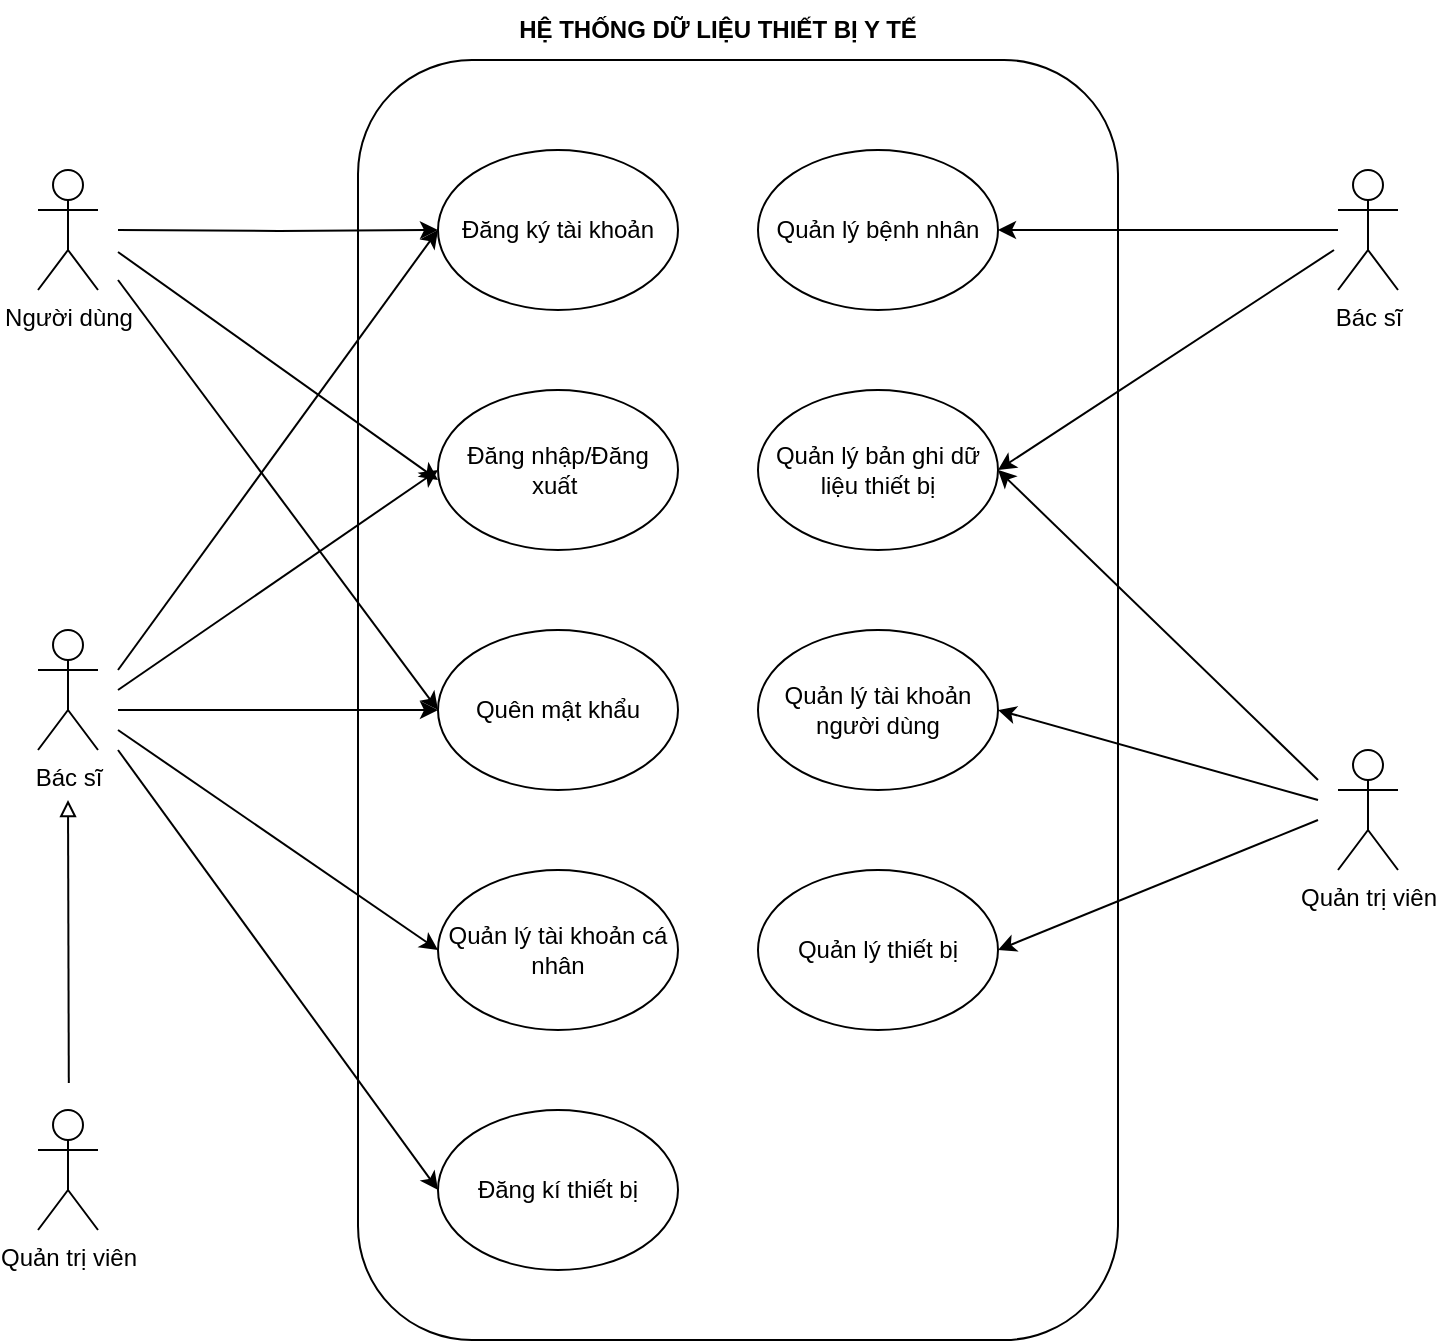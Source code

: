 <mxfile version="24.4.4" type="device" pages="10">
  <diagram id="FlVOlP4IXGk3XCiim1dw" name="Use case tổng quát">
    <mxGraphModel dx="1437" dy="799" grid="1" gridSize="10" guides="1" tooltips="1" connect="1" arrows="1" fold="1" page="1" pageScale="1" pageWidth="827" pageHeight="1169" math="0" shadow="0">
      <root>
        <mxCell id="0" />
        <mxCell id="1" parent="0" />
        <UserObject label="Bác sĩ" tooltip="" id="EJVY9F_tY-ajqMgu500z-1">
          <mxCell style="shape=umlActor;html=1;verticalLabelPosition=bottom;verticalAlign=top;align=center;" parent="1" vertex="1">
            <mxGeometry x="80" y="535" width="30" height="60" as="geometry" />
          </mxCell>
        </UserObject>
        <mxCell id="EJVY9F_tY-ajqMgu500z-2" value="Đăng ký tài khoản" style="ellipse;whiteSpace=wrap;html=1;" parent="1" vertex="1">
          <mxGeometry x="280" y="295" width="120" height="80" as="geometry" />
        </mxCell>
        <mxCell id="EJVY9F_tY-ajqMgu500z-3" value="Đăng nhập/Đăng xuất&amp;nbsp;" style="ellipse;whiteSpace=wrap;html=1;" parent="1" vertex="1">
          <mxGeometry x="280" y="415" width="120" height="80" as="geometry" />
        </mxCell>
        <mxCell id="EJVY9F_tY-ajqMgu500z-4" value="Quên mật khẩu" style="ellipse;whiteSpace=wrap;html=1;" parent="1" vertex="1">
          <mxGeometry x="280" y="535" width="120" height="80" as="geometry" />
        </mxCell>
        <mxCell id="EJVY9F_tY-ajqMgu500z-6" value="" style="edgeStyle=none;orthogonalLoop=1;jettySize=auto;html=1;rounded=0;entryX=0;entryY=0.5;entryDx=0;entryDy=0;" parent="1" target="EJVY9F_tY-ajqMgu500z-2" edge="1">
          <mxGeometry width="100" relative="1" as="geometry">
            <mxPoint x="120" y="555" as="sourcePoint" />
            <mxPoint x="280" y="340" as="targetPoint" />
            <Array as="points" />
          </mxGeometry>
        </mxCell>
        <mxCell id="EJVY9F_tY-ajqMgu500z-7" value="" style="edgeStyle=none;orthogonalLoop=1;jettySize=auto;html=1;rounded=0;entryX=0;entryY=0.5;entryDx=0;entryDy=0;" parent="1" target="EJVY9F_tY-ajqMgu500z-3" edge="1">
          <mxGeometry width="100" relative="1" as="geometry">
            <mxPoint x="120" y="565" as="sourcePoint" />
            <mxPoint x="310" y="455" as="targetPoint" />
            <Array as="points" />
          </mxGeometry>
        </mxCell>
        <mxCell id="EJVY9F_tY-ajqMgu500z-8" value="" style="edgeStyle=none;orthogonalLoop=1;jettySize=auto;html=1;rounded=0;entryX=0;entryY=0.5;entryDx=0;entryDy=0;" parent="1" target="EJVY9F_tY-ajqMgu500z-4" edge="1">
          <mxGeometry width="100" relative="1" as="geometry">
            <mxPoint x="120" y="575" as="sourcePoint" />
            <mxPoint x="250" y="600" as="targetPoint" />
            <Array as="points" />
          </mxGeometry>
        </mxCell>
        <mxCell id="EJVY9F_tY-ajqMgu500z-9" value="&lt;b&gt;HỆ THỐNG DỮ LIỆU THIẾT BỊ Y TẾ&lt;/b&gt;" style="text;html=1;strokeColor=none;fillColor=none;align=center;verticalAlign=middle;whiteSpace=wrap;rounded=0;" parent="1" vertex="1">
          <mxGeometry x="290" y="220" width="260" height="30" as="geometry" />
        </mxCell>
        <mxCell id="EJVY9F_tY-ajqMgu500z-10" value="Quản trị viên" style="shape=umlActor;html=1;verticalLabelPosition=bottom;verticalAlign=top;align=center;" parent="1" vertex="1">
          <mxGeometry x="80" y="775" width="30" height="60" as="geometry" />
        </mxCell>
        <mxCell id="EJVY9F_tY-ajqMgu500z-11" value="Quản lý thiết bị" style="ellipse;whiteSpace=wrap;html=1;" parent="1" vertex="1">
          <mxGeometry x="440" y="655" width="120" height="80" as="geometry" />
        </mxCell>
        <mxCell id="EJVY9F_tY-ajqMgu500z-14" value="Quản lý bệnh nhân" style="ellipse;whiteSpace=wrap;html=1;" parent="1" vertex="1">
          <mxGeometry x="440" y="295" width="120" height="80" as="geometry" />
        </mxCell>
        <mxCell id="EJVY9F_tY-ajqMgu500z-19" value="" style="edgeStyle=none;orthogonalLoop=1;jettySize=auto;html=1;rounded=0;endArrow=block;endFill=0;" parent="1" edge="1">
          <mxGeometry width="100" relative="1" as="geometry">
            <mxPoint x="95.4" y="761.5" as="sourcePoint" />
            <mxPoint x="95" y="620" as="targetPoint" />
            <Array as="points" />
          </mxGeometry>
        </mxCell>
        <mxCell id="EJVY9F_tY-ajqMgu500z-20" value="Quản lý tài khoản cá nhân" style="ellipse;whiteSpace=wrap;html=1;" parent="1" vertex="1">
          <mxGeometry x="280" y="655" width="120" height="80" as="geometry" />
        </mxCell>
        <mxCell id="EJVY9F_tY-ajqMgu500z-21" value="" style="edgeStyle=none;orthogonalLoop=1;jettySize=auto;html=1;rounded=0;entryX=0;entryY=0.5;entryDx=0;entryDy=0;" parent="1" target="EJVY9F_tY-ajqMgu500z-20" edge="1">
          <mxGeometry width="100" relative="1" as="geometry">
            <mxPoint x="120" y="585" as="sourcePoint" />
            <mxPoint x="310" y="695" as="targetPoint" />
            <Array as="points" />
          </mxGeometry>
        </mxCell>
        <mxCell id="EJVY9F_tY-ajqMgu500z-22" value="Đăng kí thiết bị" style="ellipse;whiteSpace=wrap;html=1;" parent="1" vertex="1">
          <mxGeometry x="280" y="775" width="120" height="80" as="geometry" />
        </mxCell>
        <mxCell id="EJVY9F_tY-ajqMgu500z-23" value="" style="edgeStyle=none;orthogonalLoop=1;jettySize=auto;html=1;rounded=0;entryX=0;entryY=0.5;entryDx=0;entryDy=0;" parent="1" target="EJVY9F_tY-ajqMgu500z-22" edge="1">
          <mxGeometry width="100" relative="1" as="geometry">
            <mxPoint x="120" y="595" as="sourcePoint" />
            <mxPoint x="310" y="815" as="targetPoint" />
            <Array as="points" />
          </mxGeometry>
        </mxCell>
        <mxCell id="EJVY9F_tY-ajqMgu500z-24" value="Quản lý tài khoản người dùng" style="ellipse;whiteSpace=wrap;html=1;" parent="1" vertex="1">
          <mxGeometry x="440" y="535" width="120" height="80" as="geometry" />
        </mxCell>
        <mxCell id="EJVY9F_tY-ajqMgu500z-36" style="edgeStyle=orthogonalEdgeStyle;rounded=0;orthogonalLoop=1;jettySize=auto;html=1;entryX=1;entryY=0.5;entryDx=0;entryDy=0;" parent="1" source="EJVY9F_tY-ajqMgu500z-30" target="EJVY9F_tY-ajqMgu500z-14" edge="1">
          <mxGeometry relative="1" as="geometry" />
        </mxCell>
        <UserObject label="Bác sĩ" tooltip="" id="EJVY9F_tY-ajqMgu500z-30">
          <mxCell style="shape=umlActor;html=1;verticalLabelPosition=bottom;verticalAlign=top;align=center;" parent="1" vertex="1">
            <mxGeometry x="730" y="305" width="30" height="60" as="geometry" />
          </mxCell>
        </UserObject>
        <mxCell id="EJVY9F_tY-ajqMgu500z-32" style="edgeStyle=orthogonalEdgeStyle;rounded=0;orthogonalLoop=1;jettySize=auto;html=1;entryX=0;entryY=0.5;entryDx=0;entryDy=0;" parent="1" target="EJVY9F_tY-ajqMgu500z-2" edge="1">
          <mxGeometry relative="1" as="geometry">
            <mxPoint x="120" y="335" as="sourcePoint" />
            <mxPoint x="220" y="290" as="targetPoint" />
          </mxGeometry>
        </mxCell>
        <UserObject label="Người dùng" tooltip="" id="EJVY9F_tY-ajqMgu500z-31">
          <mxCell style="shape=umlActor;html=1;verticalLabelPosition=bottom;verticalAlign=top;align=center;" parent="1" vertex="1">
            <mxGeometry x="80" y="305" width="30" height="60" as="geometry" />
          </mxCell>
        </UserObject>
        <mxCell id="EJVY9F_tY-ajqMgu500z-33" value="" style="edgeStyle=none;orthogonalLoop=1;jettySize=auto;html=1;rounded=0;" parent="1" edge="1">
          <mxGeometry width="100" relative="1" as="geometry">
            <mxPoint x="120" y="346" as="sourcePoint" />
            <mxPoint x="280" y="460" as="targetPoint" />
            <Array as="points" />
          </mxGeometry>
        </mxCell>
        <mxCell id="EJVY9F_tY-ajqMgu500z-35" value="" style="edgeStyle=none;orthogonalLoop=1;jettySize=auto;html=1;rounded=0;entryX=0;entryY=0.5;entryDx=0;entryDy=0;" parent="1" target="EJVY9F_tY-ajqMgu500z-4" edge="1">
          <mxGeometry width="100" relative="1" as="geometry">
            <mxPoint x="120" y="360" as="sourcePoint" />
            <mxPoint x="310" y="575" as="targetPoint" />
            <Array as="points" />
          </mxGeometry>
        </mxCell>
        <mxCell id="EJVY9F_tY-ajqMgu500z-37" value="Quản lý bản ghi dữ liệu thiết bị" style="ellipse;whiteSpace=wrap;html=1;" parent="1" vertex="1">
          <mxGeometry x="440" y="415" width="120" height="80" as="geometry" />
        </mxCell>
        <mxCell id="EJVY9F_tY-ajqMgu500z-38" style="rounded=0;orthogonalLoop=1;jettySize=auto;html=1;entryX=1;entryY=0.5;entryDx=0;entryDy=0;" parent="1" target="EJVY9F_tY-ajqMgu500z-37" edge="1">
          <mxGeometry relative="1" as="geometry">
            <mxPoint x="728" y="345" as="sourcePoint" />
            <mxPoint x="568" y="345" as="targetPoint" />
          </mxGeometry>
        </mxCell>
        <mxCell id="EJVY9F_tY-ajqMgu500z-40" value="Quản trị viên" style="shape=umlActor;html=1;verticalLabelPosition=bottom;verticalAlign=top;align=center;" parent="1" vertex="1">
          <mxGeometry x="730" y="595" width="30" height="60" as="geometry" />
        </mxCell>
        <mxCell id="EJVY9F_tY-ajqMgu500z-41" style="rounded=0;orthogonalLoop=1;jettySize=auto;html=1;entryX=1;entryY=0.5;entryDx=0;entryDy=0;" parent="1" target="EJVY9F_tY-ajqMgu500z-37" edge="1">
          <mxGeometry relative="1" as="geometry">
            <mxPoint x="720" y="610" as="sourcePoint" />
            <mxPoint x="570" y="465" as="targetPoint" />
          </mxGeometry>
        </mxCell>
        <mxCell id="EJVY9F_tY-ajqMgu500z-42" style="rounded=0;orthogonalLoop=1;jettySize=auto;html=1;entryX=1;entryY=0.5;entryDx=0;entryDy=0;" parent="1" target="EJVY9F_tY-ajqMgu500z-24" edge="1">
          <mxGeometry relative="1" as="geometry">
            <mxPoint x="720" y="620" as="sourcePoint" />
            <mxPoint x="580" y="475" as="targetPoint" />
          </mxGeometry>
        </mxCell>
        <mxCell id="EJVY9F_tY-ajqMgu500z-43" style="rounded=0;orthogonalLoop=1;jettySize=auto;html=1;entryX=1;entryY=0.5;entryDx=0;entryDy=0;" parent="1" target="EJVY9F_tY-ajqMgu500z-11" edge="1">
          <mxGeometry relative="1" as="geometry">
            <mxPoint x="720" y="630" as="sourcePoint" />
            <mxPoint x="590" y="485" as="targetPoint" />
          </mxGeometry>
        </mxCell>
        <mxCell id="kOGyKszExO5DDMfIRUHQ-1" value="" style="rounded=1;whiteSpace=wrap;html=1;fillColor=none;strokeColor=default;" parent="1" vertex="1">
          <mxGeometry x="240" y="250" width="380" height="640" as="geometry" />
        </mxCell>
      </root>
    </mxGraphModel>
  </diagram>
  <diagram id="m8SSn0Fiz-dYYWrYFAXa" name="Đăng ký tài khoản">
    <mxGraphModel dx="1006" dy="559" grid="1" gridSize="10" guides="1" tooltips="1" connect="1" arrows="1" fold="1" page="1" pageScale="1" pageWidth="827" pageHeight="1169" math="0" shadow="0">
      <root>
        <mxCell id="0" />
        <mxCell id="1" parent="0" />
        <mxCell id="jnbs2Zk1vlFx59P8jc0z-1" value="Đăng ký tài khoản" style="ellipse;whiteSpace=wrap;html=1;" vertex="1" parent="1">
          <mxGeometry x="460" y="230" width="120" height="80" as="geometry" />
        </mxCell>
        <mxCell id="jnbs2Zk1vlFx59P8jc0z-2" style="edgeStyle=orthogonalEdgeStyle;rounded=0;orthogonalLoop=1;jettySize=auto;html=1;entryX=0;entryY=0.5;entryDx=0;entryDy=0;" edge="1" parent="1" target="jnbs2Zk1vlFx59P8jc0z-1">
          <mxGeometry relative="1" as="geometry">
            <mxPoint x="300" y="270" as="sourcePoint" />
            <mxPoint x="400" y="225" as="targetPoint" />
          </mxGeometry>
        </mxCell>
        <UserObject label="Người dùng" tooltip="" id="jnbs2Zk1vlFx59P8jc0z-3">
          <mxCell style="shape=umlActor;html=1;verticalLabelPosition=bottom;verticalAlign=top;align=center;" vertex="1" parent="1">
            <mxGeometry x="260" y="240" width="30" height="60" as="geometry" />
          </mxCell>
        </UserObject>
      </root>
    </mxGraphModel>
  </diagram>
  <diagram id="2kRbs-suB_wBiZMFVLvV" name="Đăng nhập, đăng xuất">
    <mxGraphModel dx="1006" dy="559" grid="1" gridSize="10" guides="1" tooltips="1" connect="1" arrows="1" fold="1" page="1" pageScale="1" pageWidth="827" pageHeight="1169" math="0" shadow="0">
      <root>
        <mxCell id="0" />
        <mxCell id="1" parent="0" />
        <mxCell id="nKC_IVtL30iTpJDfOtNo-1" value="Đăng nhập/Đăng xuất" style="ellipse;whiteSpace=wrap;html=1;" vertex="1" parent="1">
          <mxGeometry x="460" y="230" width="120" height="80" as="geometry" />
        </mxCell>
        <mxCell id="nKC_IVtL30iTpJDfOtNo-2" style="edgeStyle=orthogonalEdgeStyle;rounded=0;orthogonalLoop=1;jettySize=auto;html=1;entryX=0;entryY=0.5;entryDx=0;entryDy=0;" edge="1" parent="1" target="nKC_IVtL30iTpJDfOtNo-1">
          <mxGeometry relative="1" as="geometry">
            <mxPoint x="300" y="270" as="sourcePoint" />
            <mxPoint x="400" y="225" as="targetPoint" />
          </mxGeometry>
        </mxCell>
        <UserObject label="Người dùng" tooltip="" id="nKC_IVtL30iTpJDfOtNo-3">
          <mxCell style="shape=umlActor;html=1;verticalLabelPosition=bottom;verticalAlign=top;align=center;" vertex="1" parent="1">
            <mxGeometry x="260" y="240" width="30" height="60" as="geometry" />
          </mxCell>
        </UserObject>
      </root>
    </mxGraphModel>
  </diagram>
  <diagram id="mSuhK0PNfCANLO68VQnZ" name="Quên mật khẩu">
    <mxGraphModel dx="1006" dy="559" grid="1" gridSize="10" guides="1" tooltips="1" connect="1" arrows="1" fold="1" page="1" pageScale="1" pageWidth="827" pageHeight="1169" math="0" shadow="0">
      <root>
        <mxCell id="0" />
        <mxCell id="1" parent="0" />
        <mxCell id="1C-GRtpd0LrTRSZamKAe-1" value="Quên mật khẩu" style="ellipse;whiteSpace=wrap;html=1;" vertex="1" parent="1">
          <mxGeometry x="460" y="230" width="120" height="80" as="geometry" />
        </mxCell>
        <mxCell id="1C-GRtpd0LrTRSZamKAe-2" style="edgeStyle=orthogonalEdgeStyle;rounded=0;orthogonalLoop=1;jettySize=auto;html=1;entryX=0;entryY=0.5;entryDx=0;entryDy=0;" edge="1" parent="1" target="1C-GRtpd0LrTRSZamKAe-1">
          <mxGeometry relative="1" as="geometry">
            <mxPoint x="300" y="270" as="sourcePoint" />
            <mxPoint x="400" y="225" as="targetPoint" />
          </mxGeometry>
        </mxCell>
        <UserObject label="Người dùng" tooltip="" id="1C-GRtpd0LrTRSZamKAe-3">
          <mxCell style="shape=umlActor;html=1;verticalLabelPosition=bottom;verticalAlign=top;align=center;" vertex="1" parent="1">
            <mxGeometry x="260" y="240" width="30" height="60" as="geometry" />
          </mxCell>
        </UserObject>
      </root>
    </mxGraphModel>
  </diagram>
  <diagram id="RbMRUJSWxmHNmcM34tZR" name="Quản lí tài khoản cá nhân">
    <mxGraphModel dx="1006" dy="559" grid="1" gridSize="10" guides="1" tooltips="1" connect="1" arrows="1" fold="1" page="1" pageScale="1" pageWidth="827" pageHeight="1169" math="0" shadow="0">
      <root>
        <mxCell id="0" />
        <mxCell id="1" parent="0" />
        <mxCell id="n9_iSr5WoyFsKBXd9yNC-1" value="Quản lí tài khoản &lt;br&gt;cá nhân" style="ellipse;whiteSpace=wrap;html=1;" vertex="1" parent="1">
          <mxGeometry x="340" y="230" width="120" height="80" as="geometry" />
        </mxCell>
        <mxCell id="n9_iSr5WoyFsKBXd9yNC-2" style="edgeStyle=orthogonalEdgeStyle;rounded=0;orthogonalLoop=1;jettySize=auto;html=1;entryX=0;entryY=0.5;entryDx=0;entryDy=0;" edge="1" parent="1" target="n9_iSr5WoyFsKBXd9yNC-1">
          <mxGeometry relative="1" as="geometry">
            <mxPoint x="180" y="270" as="sourcePoint" />
            <mxPoint x="280" y="225" as="targetPoint" />
          </mxGeometry>
        </mxCell>
        <UserObject label="Bác sĩ" tooltip="" id="n9_iSr5WoyFsKBXd9yNC-3">
          <mxCell style="shape=umlActor;html=1;verticalLabelPosition=bottom;verticalAlign=top;align=center;" vertex="1" parent="1">
            <mxGeometry x="140" y="240" width="30" height="60" as="geometry" />
          </mxCell>
        </UserObject>
        <mxCell id="8mPI3Wq5NheJd0Bn4zB--1" value="Đăng nhập" style="ellipse;whiteSpace=wrap;html=1;" vertex="1" parent="1">
          <mxGeometry x="340" y="80" width="120" height="80" as="geometry" />
        </mxCell>
        <mxCell id="8mPI3Wq5NheJd0Bn4zB--2" value="&amp;lt;&amp;lt;include&amp;gt;&amp;gt;" style="html=1;verticalAlign=bottom;labelBackgroundColor=none;endArrow=open;endFill=0;dashed=1;rounded=0;exitX=0.5;exitY=0;exitDx=0;exitDy=0;entryX=0.5;entryY=1;entryDx=0;entryDy=0;" edge="1" parent="1" source="n9_iSr5WoyFsKBXd9yNC-1" target="8mPI3Wq5NheJd0Bn4zB--1">
          <mxGeometry x="-0.143" y="30" width="160" relative="1" as="geometry">
            <mxPoint x="262" y="342" as="sourcePoint" />
            <mxPoint x="252" y="240" as="targetPoint" />
            <mxPoint as="offset" />
          </mxGeometry>
        </mxCell>
        <mxCell id="8mPI3Wq5NheJd0Bn4zB--3" value="Cập nhật thông tin &lt;br&gt;cá nhân" style="ellipse;whiteSpace=wrap;html=1;" vertex="1" parent="1">
          <mxGeometry x="560" y="230" width="120" height="80" as="geometry" />
        </mxCell>
        <mxCell id="8mPI3Wq5NheJd0Bn4zB--4" value="Đổi mật khẩu" style="ellipse;whiteSpace=wrap;html=1;" vertex="1" parent="1">
          <mxGeometry x="560" y="350" width="120" height="80" as="geometry" />
        </mxCell>
        <mxCell id="8mPI3Wq5NheJd0Bn4zB--5" value="&amp;lt;&amp;lt;extend&amp;gt;&amp;gt;" style="html=1;verticalAlign=bottom;labelBackgroundColor=none;endArrow=open;endFill=0;dashed=1;rounded=0;exitX=0;exitY=0.5;exitDx=0;exitDy=0;entryX=1;entryY=0.5;entryDx=0;entryDy=0;" edge="1" parent="1" source="8mPI3Wq5NheJd0Bn4zB--3" target="n9_iSr5WoyFsKBXd9yNC-1">
          <mxGeometry width="160" relative="1" as="geometry">
            <mxPoint x="550" y="280" as="sourcePoint" />
            <mxPoint x="430" y="280" as="targetPoint" />
          </mxGeometry>
        </mxCell>
        <mxCell id="8mPI3Wq5NheJd0Bn4zB--6" value="&amp;lt;&amp;lt;extend&amp;gt;&amp;gt;" style="html=1;verticalAlign=bottom;labelBackgroundColor=none;endArrow=open;endFill=0;dashed=1;rounded=0;exitX=0;exitY=0.5;exitDx=0;exitDy=0;entryX=1;entryY=1;entryDx=0;entryDy=0;" edge="1" parent="1" source="8mPI3Wq5NheJd0Bn4zB--4" target="n9_iSr5WoyFsKBXd9yNC-1">
          <mxGeometry x="-0.059" y="-9" width="160" relative="1" as="geometry">
            <mxPoint x="570" y="280" as="sourcePoint" />
            <mxPoint x="470" y="280" as="targetPoint" />
            <mxPoint as="offset" />
          </mxGeometry>
        </mxCell>
      </root>
    </mxGraphModel>
  </diagram>
  <diagram id="dMLIFjpe__7oUSqOhGpx" name="Đăng kí thiết bị">
    <mxGraphModel dx="1006" dy="559" grid="1" gridSize="10" guides="1" tooltips="1" connect="1" arrows="1" fold="1" page="1" pageScale="1" pageWidth="827" pageHeight="1169" math="0" shadow="0">
      <root>
        <mxCell id="0" />
        <mxCell id="1" parent="0" />
        <mxCell id="FDSdDcKgcuBMQFbeH66S-1" value="Đăng kí thiết bị" style="ellipse;whiteSpace=wrap;html=1;" vertex="1" parent="1">
          <mxGeometry x="340" y="230" width="120" height="80" as="geometry" />
        </mxCell>
        <mxCell id="FDSdDcKgcuBMQFbeH66S-2" style="edgeStyle=orthogonalEdgeStyle;rounded=0;orthogonalLoop=1;jettySize=auto;html=1;entryX=0;entryY=0.5;entryDx=0;entryDy=0;" edge="1" parent="1" target="FDSdDcKgcuBMQFbeH66S-1">
          <mxGeometry relative="1" as="geometry">
            <mxPoint x="180" y="270" as="sourcePoint" />
            <mxPoint x="280" y="225" as="targetPoint" />
          </mxGeometry>
        </mxCell>
        <UserObject label="Bác sĩ" tooltip="" id="FDSdDcKgcuBMQFbeH66S-3">
          <mxCell style="shape=umlActor;html=1;verticalLabelPosition=bottom;verticalAlign=top;align=center;" vertex="1" parent="1">
            <mxGeometry x="140" y="240" width="30" height="60" as="geometry" />
          </mxCell>
        </UserObject>
        <mxCell id="FDSdDcKgcuBMQFbeH66S-4" value="Đăng nhập" style="ellipse;whiteSpace=wrap;html=1;" vertex="1" parent="1">
          <mxGeometry x="340" y="80" width="120" height="80" as="geometry" />
        </mxCell>
        <mxCell id="FDSdDcKgcuBMQFbeH66S-5" value="&amp;lt;&amp;lt;include&amp;gt;&amp;gt;" style="html=1;verticalAlign=bottom;labelBackgroundColor=none;endArrow=open;endFill=0;dashed=1;rounded=0;exitX=0.5;exitY=0;exitDx=0;exitDy=0;entryX=0.5;entryY=1;entryDx=0;entryDy=0;" edge="1" parent="1" source="FDSdDcKgcuBMQFbeH66S-1" target="FDSdDcKgcuBMQFbeH66S-4">
          <mxGeometry x="-0.143" y="30" width="160" relative="1" as="geometry">
            <mxPoint x="262" y="342" as="sourcePoint" />
            <mxPoint x="252" y="240" as="targetPoint" />
            <mxPoint as="offset" />
          </mxGeometry>
        </mxCell>
      </root>
    </mxGraphModel>
  </diagram>
  <diagram id="UvzN2IidGVo6AqweLKbc" name="Quản lí bệnh nhân">
    <mxGraphModel dx="1006" dy="559" grid="1" gridSize="10" guides="1" tooltips="1" connect="1" arrows="1" fold="1" page="1" pageScale="1" pageWidth="827" pageHeight="1169" math="0" shadow="0">
      <root>
        <mxCell id="0" />
        <mxCell id="1" parent="0" />
        <mxCell id="T3e3sOplccSY6Ne4cjbz-1" value="Quản lí bệnh nhân" style="ellipse;whiteSpace=wrap;html=1;" vertex="1" parent="1">
          <mxGeometry x="340" y="230" width="120" height="80" as="geometry" />
        </mxCell>
        <mxCell id="T3e3sOplccSY6Ne4cjbz-2" style="edgeStyle=orthogonalEdgeStyle;rounded=0;orthogonalLoop=1;jettySize=auto;html=1;entryX=0;entryY=0.5;entryDx=0;entryDy=0;" edge="1" parent="1" target="T3e3sOplccSY6Ne4cjbz-1">
          <mxGeometry relative="1" as="geometry">
            <mxPoint x="180" y="270" as="sourcePoint" />
            <mxPoint x="280" y="225" as="targetPoint" />
          </mxGeometry>
        </mxCell>
        <UserObject label="Bác sĩ" tooltip="" id="T3e3sOplccSY6Ne4cjbz-3">
          <mxCell style="shape=umlActor;html=1;verticalLabelPosition=bottom;verticalAlign=top;align=center;" vertex="1" parent="1">
            <mxGeometry x="140" y="240" width="30" height="60" as="geometry" />
          </mxCell>
        </UserObject>
        <mxCell id="T3e3sOplccSY6Ne4cjbz-4" value="Đăng nhập" style="ellipse;whiteSpace=wrap;html=1;" vertex="1" parent="1">
          <mxGeometry x="340" y="80" width="120" height="80" as="geometry" />
        </mxCell>
        <mxCell id="T3e3sOplccSY6Ne4cjbz-5" value="&amp;lt;&amp;lt;include&amp;gt;&amp;gt;" style="html=1;verticalAlign=bottom;labelBackgroundColor=none;endArrow=open;endFill=0;dashed=1;rounded=0;exitX=0.5;exitY=0;exitDx=0;exitDy=0;entryX=0.5;entryY=1;entryDx=0;entryDy=0;" edge="1" parent="1" source="T3e3sOplccSY6Ne4cjbz-1" target="T3e3sOplccSY6Ne4cjbz-4">
          <mxGeometry x="-0.143" y="30" width="160" relative="1" as="geometry">
            <mxPoint x="262" y="342" as="sourcePoint" />
            <mxPoint x="252" y="240" as="targetPoint" />
            <mxPoint as="offset" />
          </mxGeometry>
        </mxCell>
        <mxCell id="T3e3sOplccSY6Ne4cjbz-6" value="Thêm bệnh nhân" style="ellipse;whiteSpace=wrap;html=1;" vertex="1" parent="1">
          <mxGeometry x="560" y="160" width="120" height="80" as="geometry" />
        </mxCell>
        <mxCell id="T3e3sOplccSY6Ne4cjbz-7" value="Xóa bệnh nhân" style="ellipse;whiteSpace=wrap;html=1;" vertex="1" parent="1">
          <mxGeometry x="560" y="320" width="120" height="80" as="geometry" />
        </mxCell>
        <mxCell id="T3e3sOplccSY6Ne4cjbz-8" value="&amp;lt;&amp;lt;extend&amp;gt;&amp;gt;" style="html=1;verticalAlign=bottom;labelBackgroundColor=none;endArrow=open;endFill=0;dashed=1;rounded=0;exitX=0;exitY=0.5;exitDx=0;exitDy=0;entryX=0.983;entryY=0.22;entryDx=0;entryDy=0;entryPerimeter=0;" edge="1" parent="1" source="T3e3sOplccSY6Ne4cjbz-6" target="T3e3sOplccSY6Ne4cjbz-1">
          <mxGeometry width="160" relative="1" as="geometry">
            <mxPoint x="550" y="280" as="sourcePoint" />
            <mxPoint x="430" y="280" as="targetPoint" />
          </mxGeometry>
        </mxCell>
        <mxCell id="T3e3sOplccSY6Ne4cjbz-9" value="&amp;lt;&amp;lt;extend&amp;gt;&amp;gt;" style="html=1;verticalAlign=bottom;labelBackgroundColor=none;endArrow=open;endFill=0;dashed=1;rounded=0;exitX=0;exitY=0.5;exitDx=0;exitDy=0;entryX=0.983;entryY=0.72;entryDx=0;entryDy=0;entryPerimeter=0;" edge="1" parent="1" source="T3e3sOplccSY6Ne4cjbz-7" target="T3e3sOplccSY6Ne4cjbz-1">
          <mxGeometry x="-0.059" y="-9" width="160" relative="1" as="geometry">
            <mxPoint x="570" y="280" as="sourcePoint" />
            <mxPoint x="470" y="280" as="targetPoint" />
            <mxPoint as="offset" />
          </mxGeometry>
        </mxCell>
      </root>
    </mxGraphModel>
  </diagram>
  <diagram id="BH2l9G4DheujWkTeZTWD" name="Quản lí bản ghi dữ liệu thiết bị">
    <mxGraphModel dx="1006" dy="559" grid="1" gridSize="10" guides="1" tooltips="1" connect="1" arrows="1" fold="1" page="1" pageScale="1" pageWidth="827" pageHeight="1169" math="0" shadow="0">
      <root>
        <mxCell id="0" />
        <mxCell id="1" parent="0" />
        <mxCell id="WxfzgCBU1zfZ9xRN2iHF-1" value="Quản lí bản ghi dữ liệu thiết bị" style="ellipse;whiteSpace=wrap;html=1;" vertex="1" parent="1">
          <mxGeometry x="340" y="230" width="120" height="80" as="geometry" />
        </mxCell>
        <mxCell id="WxfzgCBU1zfZ9xRN2iHF-2" style="edgeStyle=orthogonalEdgeStyle;rounded=0;orthogonalLoop=1;jettySize=auto;html=1;entryX=0;entryY=0.5;entryDx=0;entryDy=0;" edge="1" parent="1" target="WxfzgCBU1zfZ9xRN2iHF-1">
          <mxGeometry relative="1" as="geometry">
            <mxPoint x="180" y="270" as="sourcePoint" />
            <mxPoint x="280" y="225" as="targetPoint" />
          </mxGeometry>
        </mxCell>
        <UserObject label="Quản trị viên, Bác sĩ" tooltip="" id="WxfzgCBU1zfZ9xRN2iHF-3">
          <mxCell style="shape=umlActor;html=1;verticalLabelPosition=bottom;verticalAlign=top;align=center;" vertex="1" parent="1">
            <mxGeometry x="140" y="240" width="30" height="60" as="geometry" />
          </mxCell>
        </UserObject>
        <mxCell id="WxfzgCBU1zfZ9xRN2iHF-4" value="Đăng nhập" style="ellipse;whiteSpace=wrap;html=1;" vertex="1" parent="1">
          <mxGeometry x="340" y="70" width="120" height="80" as="geometry" />
        </mxCell>
        <mxCell id="WxfzgCBU1zfZ9xRN2iHF-5" value="&amp;lt;&amp;lt;include&amp;gt;&amp;gt;" style="html=1;verticalAlign=bottom;labelBackgroundColor=none;endArrow=open;endFill=0;dashed=1;rounded=0;exitX=0.5;exitY=0;exitDx=0;exitDy=0;entryX=0.5;entryY=1;entryDx=0;entryDy=0;" edge="1" parent="1" source="WxfzgCBU1zfZ9xRN2iHF-1" target="WxfzgCBU1zfZ9xRN2iHF-4">
          <mxGeometry x="-0.143" y="30" width="160" relative="1" as="geometry">
            <mxPoint x="262" y="342" as="sourcePoint" />
            <mxPoint x="252" y="240" as="targetPoint" />
            <mxPoint as="offset" />
          </mxGeometry>
        </mxCell>
        <mxCell id="WxfzgCBU1zfZ9xRN2iHF-6" value="Xem bản ghi" style="ellipse;whiteSpace=wrap;html=1;" vertex="1" parent="1">
          <mxGeometry x="560" y="90" width="120" height="80" as="geometry" />
        </mxCell>
        <mxCell id="WxfzgCBU1zfZ9xRN2iHF-7" value="Xóa bản ghi" style="ellipse;whiteSpace=wrap;html=1;" vertex="1" parent="1">
          <mxGeometry x="560" y="200" width="120" height="80" as="geometry" />
        </mxCell>
        <mxCell id="WxfzgCBU1zfZ9xRN2iHF-8" value="&amp;lt;&amp;lt;extend&amp;gt;&amp;gt;" style="html=1;verticalAlign=bottom;labelBackgroundColor=none;endArrow=open;endFill=0;dashed=1;rounded=0;exitX=0;exitY=0.5;exitDx=0;exitDy=0;entryX=1;entryY=0;entryDx=0;entryDy=0;" edge="1" parent="1" source="WxfzgCBU1zfZ9xRN2iHF-6" target="WxfzgCBU1zfZ9xRN2iHF-1">
          <mxGeometry width="160" relative="1" as="geometry">
            <mxPoint x="550" y="280" as="sourcePoint" />
            <mxPoint x="430" y="280" as="targetPoint" />
          </mxGeometry>
        </mxCell>
        <mxCell id="WxfzgCBU1zfZ9xRN2iHF-9" value="&amp;lt;&amp;lt;extend&amp;gt;&amp;gt;" style="html=1;verticalAlign=bottom;labelBackgroundColor=none;endArrow=open;endFill=0;dashed=1;rounded=0;exitX=0;exitY=0.5;exitDx=0;exitDy=0;entryX=1.023;entryY=0.37;entryDx=0;entryDy=0;entryPerimeter=0;" edge="1" parent="1" source="WxfzgCBU1zfZ9xRN2iHF-7" target="WxfzgCBU1zfZ9xRN2iHF-1">
          <mxGeometry x="0.003" y="2" width="160" relative="1" as="geometry">
            <mxPoint x="570" y="280" as="sourcePoint" />
            <mxPoint x="470" y="280" as="targetPoint" />
            <mxPoint as="offset" />
          </mxGeometry>
        </mxCell>
        <mxCell id="WxfzgCBU1zfZ9xRN2iHF-10" value="Xem đồ thị" style="ellipse;whiteSpace=wrap;html=1;" vertex="1" parent="1">
          <mxGeometry x="560" y="310" width="120" height="80" as="geometry" />
        </mxCell>
        <mxCell id="WxfzgCBU1zfZ9xRN2iHF-11" value="Upload/Download bản ghi" style="ellipse;whiteSpace=wrap;html=1;" vertex="1" parent="1">
          <mxGeometry x="560" y="430" width="120" height="80" as="geometry" />
        </mxCell>
        <mxCell id="WxfzgCBU1zfZ9xRN2iHF-12" value="&amp;lt;&amp;lt;extend&amp;gt;&amp;gt;" style="html=1;verticalAlign=bottom;labelBackgroundColor=none;endArrow=open;endFill=0;dashed=1;rounded=0;exitX=0;exitY=0.5;exitDx=0;exitDy=0;entryX=0.97;entryY=0.7;entryDx=0;entryDy=0;entryPerimeter=0;" edge="1" parent="1" source="WxfzgCBU1zfZ9xRN2iHF-10" target="WxfzgCBU1zfZ9xRN2iHF-1">
          <mxGeometry x="0.003" y="2" width="160" relative="1" as="geometry">
            <mxPoint x="570" y="250" as="sourcePoint" />
            <mxPoint x="470" y="266" as="targetPoint" />
            <mxPoint as="offset" />
          </mxGeometry>
        </mxCell>
        <mxCell id="WxfzgCBU1zfZ9xRN2iHF-13" value="&amp;lt;&amp;lt;extend&amp;gt;&amp;gt;" style="html=1;verticalAlign=bottom;labelBackgroundColor=none;endArrow=open;endFill=0;dashed=1;rounded=0;exitX=0;exitY=0.5;exitDx=0;exitDy=0;entryX=1;entryY=1;entryDx=0;entryDy=0;" edge="1" parent="1" source="WxfzgCBU1zfZ9xRN2iHF-11" target="WxfzgCBU1zfZ9xRN2iHF-1">
          <mxGeometry x="0.003" y="2" width="160" relative="1" as="geometry">
            <mxPoint x="540.8" y="484.8" as="sourcePoint" />
            <mxPoint x="450" y="310" as="targetPoint" />
            <mxPoint as="offset" />
          </mxGeometry>
        </mxCell>
      </root>
    </mxGraphModel>
  </diagram>
  <diagram id="OxjrjzyKb7ORa3fEQRgm" name="Quản lí tài khoản người dùng">
    <mxGraphModel dx="1006" dy="559" grid="1" gridSize="10" guides="1" tooltips="1" connect="1" arrows="1" fold="1" page="1" pageScale="1" pageWidth="827" pageHeight="1169" math="0" shadow="0">
      <root>
        <mxCell id="0" />
        <mxCell id="1" parent="0" />
        <mxCell id="oiW12Z3jrA2y8v0j21bC-1" value="Quản lí tài khoản người dùng" style="ellipse;whiteSpace=wrap;html=1;" vertex="1" parent="1">
          <mxGeometry x="340" y="230" width="120" height="80" as="geometry" />
        </mxCell>
        <mxCell id="oiW12Z3jrA2y8v0j21bC-2" style="edgeStyle=orthogonalEdgeStyle;rounded=0;orthogonalLoop=1;jettySize=auto;html=1;entryX=0;entryY=0.5;entryDx=0;entryDy=0;" edge="1" parent="1" target="oiW12Z3jrA2y8v0j21bC-1">
          <mxGeometry relative="1" as="geometry">
            <mxPoint x="180" y="270" as="sourcePoint" />
            <mxPoint x="280" y="225" as="targetPoint" />
          </mxGeometry>
        </mxCell>
        <UserObject label="Quản trị viên" tooltip="" id="oiW12Z3jrA2y8v0j21bC-3">
          <mxCell style="shape=umlActor;html=1;verticalLabelPosition=bottom;verticalAlign=top;align=center;" vertex="1" parent="1">
            <mxGeometry x="140" y="240" width="30" height="60" as="geometry" />
          </mxCell>
        </UserObject>
        <mxCell id="oiW12Z3jrA2y8v0j21bC-4" value="Đăng nhập" style="ellipse;whiteSpace=wrap;html=1;" vertex="1" parent="1">
          <mxGeometry x="340" y="70" width="120" height="80" as="geometry" />
        </mxCell>
        <mxCell id="oiW12Z3jrA2y8v0j21bC-5" value="&amp;lt;&amp;lt;include&amp;gt;&amp;gt;" style="html=1;verticalAlign=bottom;labelBackgroundColor=none;endArrow=open;endFill=0;dashed=1;rounded=0;exitX=0.5;exitY=0;exitDx=0;exitDy=0;entryX=0.5;entryY=1;entryDx=0;entryDy=0;" edge="1" parent="1" source="oiW12Z3jrA2y8v0j21bC-1" target="oiW12Z3jrA2y8v0j21bC-4">
          <mxGeometry x="-0.143" y="30" width="160" relative="1" as="geometry">
            <mxPoint x="262" y="342" as="sourcePoint" />
            <mxPoint x="252" y="240" as="targetPoint" />
            <mxPoint as="offset" />
          </mxGeometry>
        </mxCell>
        <mxCell id="oiW12Z3jrA2y8v0j21bC-6" value="Thêm người dùng" style="ellipse;whiteSpace=wrap;html=1;" vertex="1" parent="1">
          <mxGeometry x="560" y="110" width="120" height="80" as="geometry" />
        </mxCell>
        <mxCell id="oiW12Z3jrA2y8v0j21bC-7" value="Sửa thông tin người dùng" style="ellipse;whiteSpace=wrap;html=1;" vertex="1" parent="1">
          <mxGeometry x="560" y="220" width="120" height="80" as="geometry" />
        </mxCell>
        <mxCell id="oiW12Z3jrA2y8v0j21bC-8" value="&amp;lt;&amp;lt;extend&amp;gt;&amp;gt;" style="html=1;verticalAlign=bottom;labelBackgroundColor=none;endArrow=open;endFill=0;dashed=1;rounded=0;exitX=0;exitY=0.5;exitDx=0;exitDy=0;entryX=1;entryY=0;entryDx=0;entryDy=0;" edge="1" parent="1" source="oiW12Z3jrA2y8v0j21bC-6" target="oiW12Z3jrA2y8v0j21bC-1">
          <mxGeometry width="160" relative="1" as="geometry">
            <mxPoint x="550" y="280" as="sourcePoint" />
            <mxPoint x="430" y="280" as="targetPoint" />
          </mxGeometry>
        </mxCell>
        <mxCell id="oiW12Z3jrA2y8v0j21bC-9" value="&amp;lt;&amp;lt;extend&amp;gt;&amp;gt;" style="html=1;verticalAlign=bottom;labelBackgroundColor=none;endArrow=open;endFill=0;dashed=1;rounded=0;exitX=0;exitY=0.5;exitDx=0;exitDy=0;entryX=1.023;entryY=0.37;entryDx=0;entryDy=0;entryPerimeter=0;" edge="1" parent="1" source="oiW12Z3jrA2y8v0j21bC-7" target="oiW12Z3jrA2y8v0j21bC-1">
          <mxGeometry x="0.003" y="2" width="160" relative="1" as="geometry">
            <mxPoint x="570" y="280" as="sourcePoint" />
            <mxPoint x="470" y="280" as="targetPoint" />
            <mxPoint as="offset" />
          </mxGeometry>
        </mxCell>
        <mxCell id="oiW12Z3jrA2y8v0j21bC-10" value="Xóa người dùng" style="ellipse;whiteSpace=wrap;html=1;" vertex="1" parent="1">
          <mxGeometry x="560" y="330" width="120" height="80" as="geometry" />
        </mxCell>
        <mxCell id="oiW12Z3jrA2y8v0j21bC-12" value="&amp;lt;&amp;lt;extend&amp;gt;&amp;gt;" style="html=1;verticalAlign=bottom;labelBackgroundColor=none;endArrow=open;endFill=0;dashed=1;rounded=0;exitX=0;exitY=0.5;exitDx=0;exitDy=0;entryX=0.97;entryY=0.7;entryDx=0;entryDy=0;entryPerimeter=0;" edge="1" parent="1" source="oiW12Z3jrA2y8v0j21bC-10" target="oiW12Z3jrA2y8v0j21bC-1">
          <mxGeometry x="0.003" y="2" width="160" relative="1" as="geometry">
            <mxPoint x="570" y="250" as="sourcePoint" />
            <mxPoint x="470" y="266" as="targetPoint" />
            <mxPoint as="offset" />
          </mxGeometry>
        </mxCell>
      </root>
    </mxGraphModel>
  </diagram>
  <diagram id="relpvCZ_L1X2-KQvIBgv" name="Quản lí thiết bị">
    <mxGraphModel dx="1006" dy="559" grid="1" gridSize="10" guides="1" tooltips="1" connect="1" arrows="1" fold="1" page="1" pageScale="1" pageWidth="827" pageHeight="1169" math="0" shadow="0">
      <root>
        <mxCell id="0" />
        <mxCell id="1" parent="0" />
        <mxCell id="i2XxbZOyLf-cQP_gagII-1" value="Quản lí thiết bị" style="ellipse;whiteSpace=wrap;html=1;" parent="1" vertex="1">
          <mxGeometry x="340" y="230" width="120" height="80" as="geometry" />
        </mxCell>
        <mxCell id="i2XxbZOyLf-cQP_gagII-2" style="edgeStyle=orthogonalEdgeStyle;rounded=0;orthogonalLoop=1;jettySize=auto;html=1;entryX=0;entryY=0.5;entryDx=0;entryDy=0;" parent="1" target="i2XxbZOyLf-cQP_gagII-1" edge="1">
          <mxGeometry relative="1" as="geometry">
            <mxPoint x="180" y="270" as="sourcePoint" />
            <mxPoint x="280" y="225" as="targetPoint" />
          </mxGeometry>
        </mxCell>
        <UserObject label="Quản trị viên" tooltip="" id="i2XxbZOyLf-cQP_gagII-3">
          <mxCell style="shape=umlActor;html=1;verticalLabelPosition=bottom;verticalAlign=top;align=center;" parent="1" vertex="1">
            <mxGeometry x="140" y="240" width="30" height="60" as="geometry" />
          </mxCell>
        </UserObject>
        <mxCell id="i2XxbZOyLf-cQP_gagII-4" value="Đăng nhập" style="ellipse;whiteSpace=wrap;html=1;" parent="1" vertex="1">
          <mxGeometry x="340" y="70" width="120" height="80" as="geometry" />
        </mxCell>
        <mxCell id="i2XxbZOyLf-cQP_gagII-5" value="&amp;lt;&amp;lt;include&amp;gt;&amp;gt;" style="html=1;verticalAlign=bottom;labelBackgroundColor=none;endArrow=open;endFill=0;dashed=1;rounded=0;exitX=0.5;exitY=0;exitDx=0;exitDy=0;entryX=0.5;entryY=1;entryDx=0;entryDy=0;" parent="1" source="i2XxbZOyLf-cQP_gagII-1" target="i2XxbZOyLf-cQP_gagII-4" edge="1">
          <mxGeometry x="-0.143" y="30" width="160" relative="1" as="geometry">
            <mxPoint x="262" y="342" as="sourcePoint" />
            <mxPoint x="252" y="240" as="targetPoint" />
            <mxPoint as="offset" />
          </mxGeometry>
        </mxCell>
        <mxCell id="i2XxbZOyLf-cQP_gagII-6" value="Thêm thiết bị" style="ellipse;whiteSpace=wrap;html=1;" parent="1" vertex="1">
          <mxGeometry x="560" y="110" width="120" height="80" as="geometry" />
        </mxCell>
        <mxCell id="i2XxbZOyLf-cQP_gagII-7" value="Sửa thông tin thiết bị" style="ellipse;whiteSpace=wrap;html=1;" parent="1" vertex="1">
          <mxGeometry x="560" y="220" width="120" height="80" as="geometry" />
        </mxCell>
        <mxCell id="i2XxbZOyLf-cQP_gagII-8" value="&amp;lt;&amp;lt;extend&amp;gt;&amp;gt;" style="html=1;verticalAlign=bottom;labelBackgroundColor=none;endArrow=open;endFill=0;dashed=1;rounded=0;exitX=0;exitY=0.5;exitDx=0;exitDy=0;entryX=1;entryY=0;entryDx=0;entryDy=0;" parent="1" source="i2XxbZOyLf-cQP_gagII-6" target="i2XxbZOyLf-cQP_gagII-1" edge="1">
          <mxGeometry width="160" relative="1" as="geometry">
            <mxPoint x="550" y="280" as="sourcePoint" />
            <mxPoint x="430" y="280" as="targetPoint" />
          </mxGeometry>
        </mxCell>
        <mxCell id="i2XxbZOyLf-cQP_gagII-9" value="&amp;lt;&amp;lt;extend&amp;gt;&amp;gt;" style="html=1;verticalAlign=bottom;labelBackgroundColor=none;endArrow=open;endFill=0;dashed=1;rounded=0;exitX=0;exitY=0.5;exitDx=0;exitDy=0;entryX=1.023;entryY=0.37;entryDx=0;entryDy=0;entryPerimeter=0;" parent="1" source="i2XxbZOyLf-cQP_gagII-7" target="i2XxbZOyLf-cQP_gagII-1" edge="1">
          <mxGeometry x="0.003" y="2" width="160" relative="1" as="geometry">
            <mxPoint x="570" y="280" as="sourcePoint" />
            <mxPoint x="470" y="280" as="targetPoint" />
            <mxPoint as="offset" />
          </mxGeometry>
        </mxCell>
        <mxCell id="i2XxbZOyLf-cQP_gagII-10" value="Xóa thiết bị" style="ellipse;whiteSpace=wrap;html=1;" parent="1" vertex="1">
          <mxGeometry x="560" y="330" width="120" height="80" as="geometry" />
        </mxCell>
        <mxCell id="i2XxbZOyLf-cQP_gagII-11" value="&amp;lt;&amp;lt;extend&amp;gt;&amp;gt;" style="html=1;verticalAlign=bottom;labelBackgroundColor=none;endArrow=open;endFill=0;dashed=1;rounded=0;exitX=0;exitY=0.5;exitDx=0;exitDy=0;entryX=0.97;entryY=0.7;entryDx=0;entryDy=0;entryPerimeter=0;" parent="1" source="i2XxbZOyLf-cQP_gagII-10" target="i2XxbZOyLf-cQP_gagII-1" edge="1">
          <mxGeometry x="0.003" y="2" width="160" relative="1" as="geometry">
            <mxPoint x="570" y="250" as="sourcePoint" />
            <mxPoint x="470" y="266" as="targetPoint" />
            <mxPoint as="offset" />
          </mxGeometry>
        </mxCell>
      </root>
    </mxGraphModel>
  </diagram>
</mxfile>

